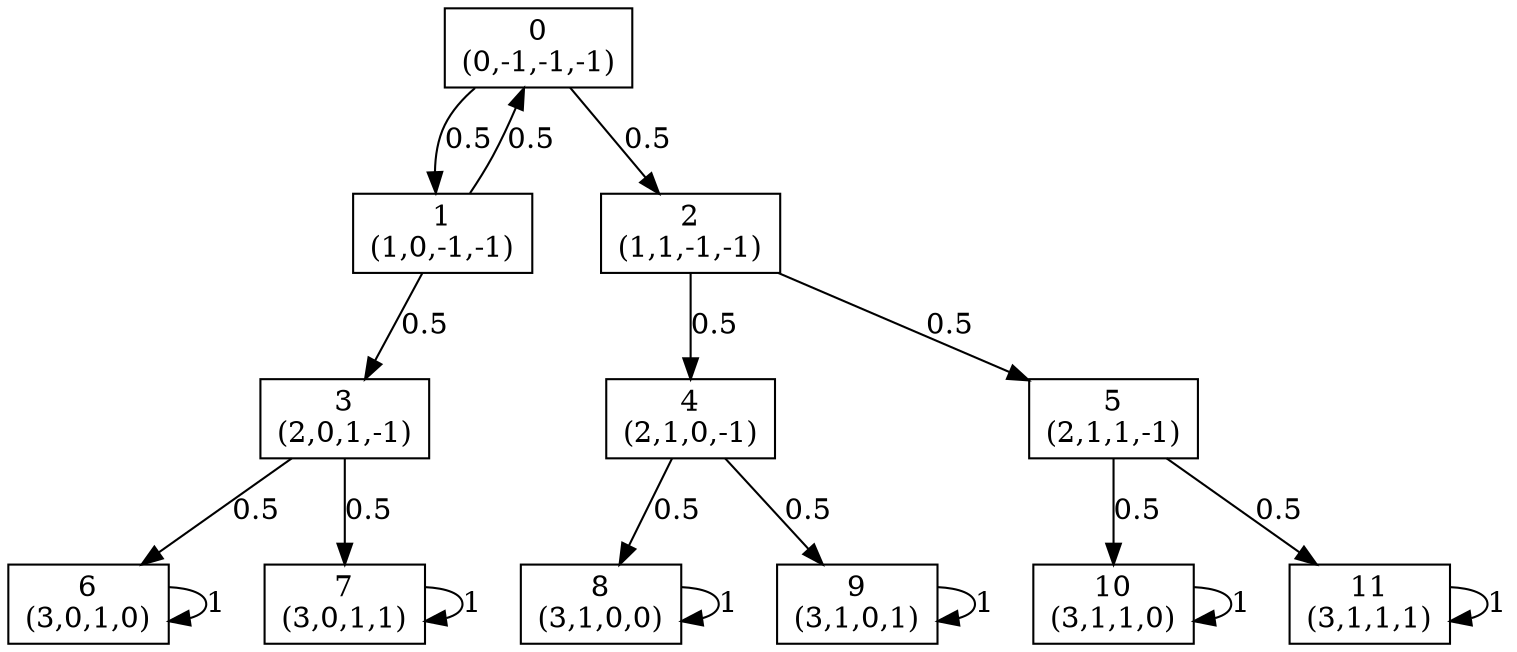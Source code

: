 digraph P {
node [shape=box];
0 -> 1 [ label="0.5" ];
0 -> 2 [ label="0.5" ];
1 -> 0 [ label="0.5" ];
1 -> 3 [ label="0.5" ];
2 -> 4 [ label="0.5" ];
2 -> 5 [ label="0.5" ];
3 -> 6 [ label="0.5" ];
3 -> 7 [ label="0.5" ];
4 -> 8 [ label="0.5" ];
4 -> 9 [ label="0.5" ];
5 -> 10 [ label="0.5" ];
5 -> 11 [ label="0.5" ];
6 -> 6 [ label="1" ];
7 -> 7 [ label="1" ];
8 -> 8 [ label="1" ];
9 -> 9 [ label="1" ];
10 -> 10 [ label="1" ];
11 -> 11 [ label="1" ];
0 [label="0\n(0,-1,-1,-1)"];
1 [label="1\n(1,0,-1,-1)"];
2 [label="2\n(1,1,-1,-1)"];
3 [label="3\n(2,0,1,-1)"];
4 [label="4\n(2,1,0,-1)"];
5 [label="5\n(2,1,1,-1)"];
6 [label="6\n(3,0,1,0)"];
7 [label="7\n(3,0,1,1)"];
8 [label="8\n(3,1,0,0)"];
9 [label="9\n(3,1,0,1)"];
10 [label="10\n(3,1,1,0)"];
11 [label="11\n(3,1,1,1)"];
}
